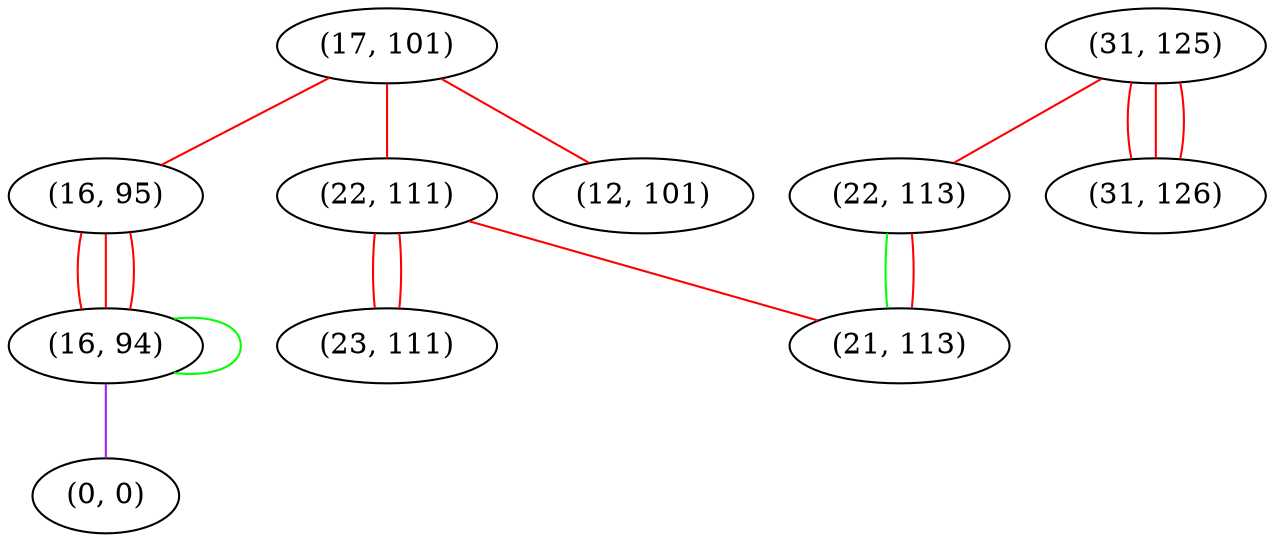 graph "" {
"(17, 101)";
"(31, 125)";
"(16, 95)";
"(16, 94)";
"(22, 113)";
"(22, 111)";
"(12, 101)";
"(0, 0)";
"(23, 111)";
"(21, 113)";
"(31, 126)";
"(17, 101)" -- "(12, 101)"  [color=red, key=0, weight=1];
"(17, 101)" -- "(22, 111)"  [color=red, key=0, weight=1];
"(17, 101)" -- "(16, 95)"  [color=red, key=0, weight=1];
"(31, 125)" -- "(22, 113)"  [color=red, key=0, weight=1];
"(31, 125)" -- "(31, 126)"  [color=red, key=0, weight=1];
"(31, 125)" -- "(31, 126)"  [color=red, key=1, weight=1];
"(31, 125)" -- "(31, 126)"  [color=red, key=2, weight=1];
"(16, 95)" -- "(16, 94)"  [color=red, key=0, weight=1];
"(16, 95)" -- "(16, 94)"  [color=red, key=1, weight=1];
"(16, 95)" -- "(16, 94)"  [color=red, key=2, weight=1];
"(16, 94)" -- "(16, 94)"  [color=green, key=0, weight=2];
"(16, 94)" -- "(0, 0)"  [color=purple, key=0, weight=4];
"(22, 113)" -- "(21, 113)"  [color=green, key=0, weight=2];
"(22, 113)" -- "(21, 113)"  [color=red, key=1, weight=1];
"(22, 111)" -- "(23, 111)"  [color=red, key=0, weight=1];
"(22, 111)" -- "(23, 111)"  [color=red, key=1, weight=1];
"(22, 111)" -- "(21, 113)"  [color=red, key=0, weight=1];
}
